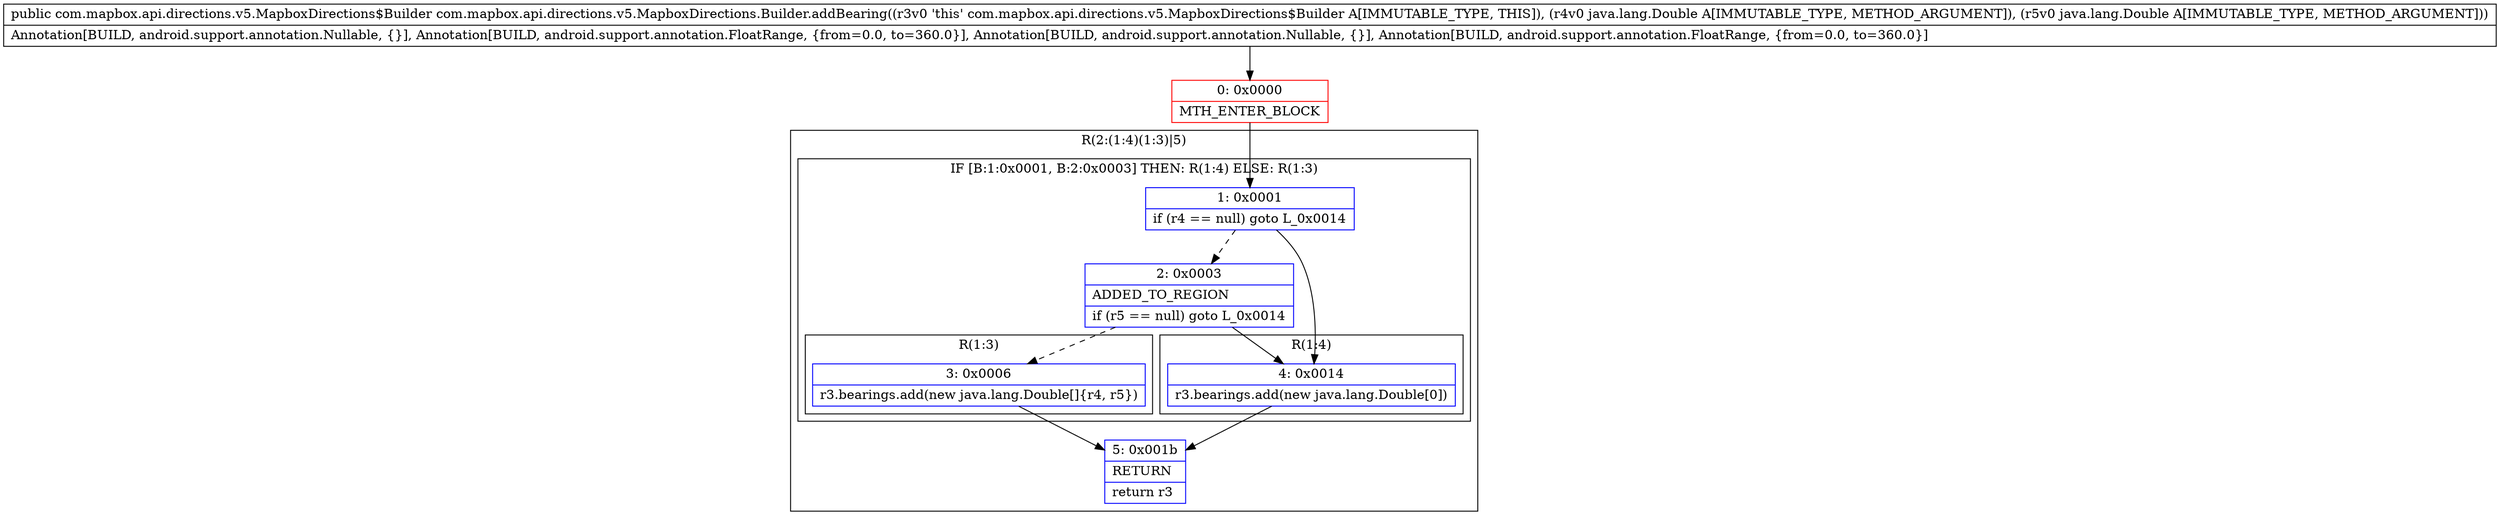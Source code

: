 digraph "CFG forcom.mapbox.api.directions.v5.MapboxDirections.Builder.addBearing(Ljava\/lang\/Double;Ljava\/lang\/Double;)Lcom\/mapbox\/api\/directions\/v5\/MapboxDirections$Builder;" {
subgraph cluster_Region_1787739549 {
label = "R(2:(1:4)(1:3)|5)";
node [shape=record,color=blue];
subgraph cluster_IfRegion_1120684196 {
label = "IF [B:1:0x0001, B:2:0x0003] THEN: R(1:4) ELSE: R(1:3)";
node [shape=record,color=blue];
Node_1 [shape=record,label="{1\:\ 0x0001|if (r4 == null) goto L_0x0014\l}"];
Node_2 [shape=record,label="{2\:\ 0x0003|ADDED_TO_REGION\l|if (r5 == null) goto L_0x0014\l}"];
subgraph cluster_Region_962827851 {
label = "R(1:4)";
node [shape=record,color=blue];
Node_4 [shape=record,label="{4\:\ 0x0014|r3.bearings.add(new java.lang.Double[0])\l}"];
}
subgraph cluster_Region_762572759 {
label = "R(1:3)";
node [shape=record,color=blue];
Node_3 [shape=record,label="{3\:\ 0x0006|r3.bearings.add(new java.lang.Double[]\{r4, r5\})\l}"];
}
}
Node_5 [shape=record,label="{5\:\ 0x001b|RETURN\l|return r3\l}"];
}
Node_0 [shape=record,color=red,label="{0\:\ 0x0000|MTH_ENTER_BLOCK\l}"];
MethodNode[shape=record,label="{public com.mapbox.api.directions.v5.MapboxDirections$Builder com.mapbox.api.directions.v5.MapboxDirections.Builder.addBearing((r3v0 'this' com.mapbox.api.directions.v5.MapboxDirections$Builder A[IMMUTABLE_TYPE, THIS]), (r4v0 java.lang.Double A[IMMUTABLE_TYPE, METHOD_ARGUMENT]), (r5v0 java.lang.Double A[IMMUTABLE_TYPE, METHOD_ARGUMENT]))  | Annotation[BUILD, android.support.annotation.Nullable, \{\}], Annotation[BUILD, android.support.annotation.FloatRange, \{from=0.0, to=360.0\}], Annotation[BUILD, android.support.annotation.Nullable, \{\}], Annotation[BUILD, android.support.annotation.FloatRange, \{from=0.0, to=360.0\}]\l}"];
MethodNode -> Node_0;
Node_1 -> Node_2[style=dashed];
Node_1 -> Node_4;
Node_2 -> Node_3[style=dashed];
Node_2 -> Node_4;
Node_4 -> Node_5;
Node_3 -> Node_5;
Node_0 -> Node_1;
}

